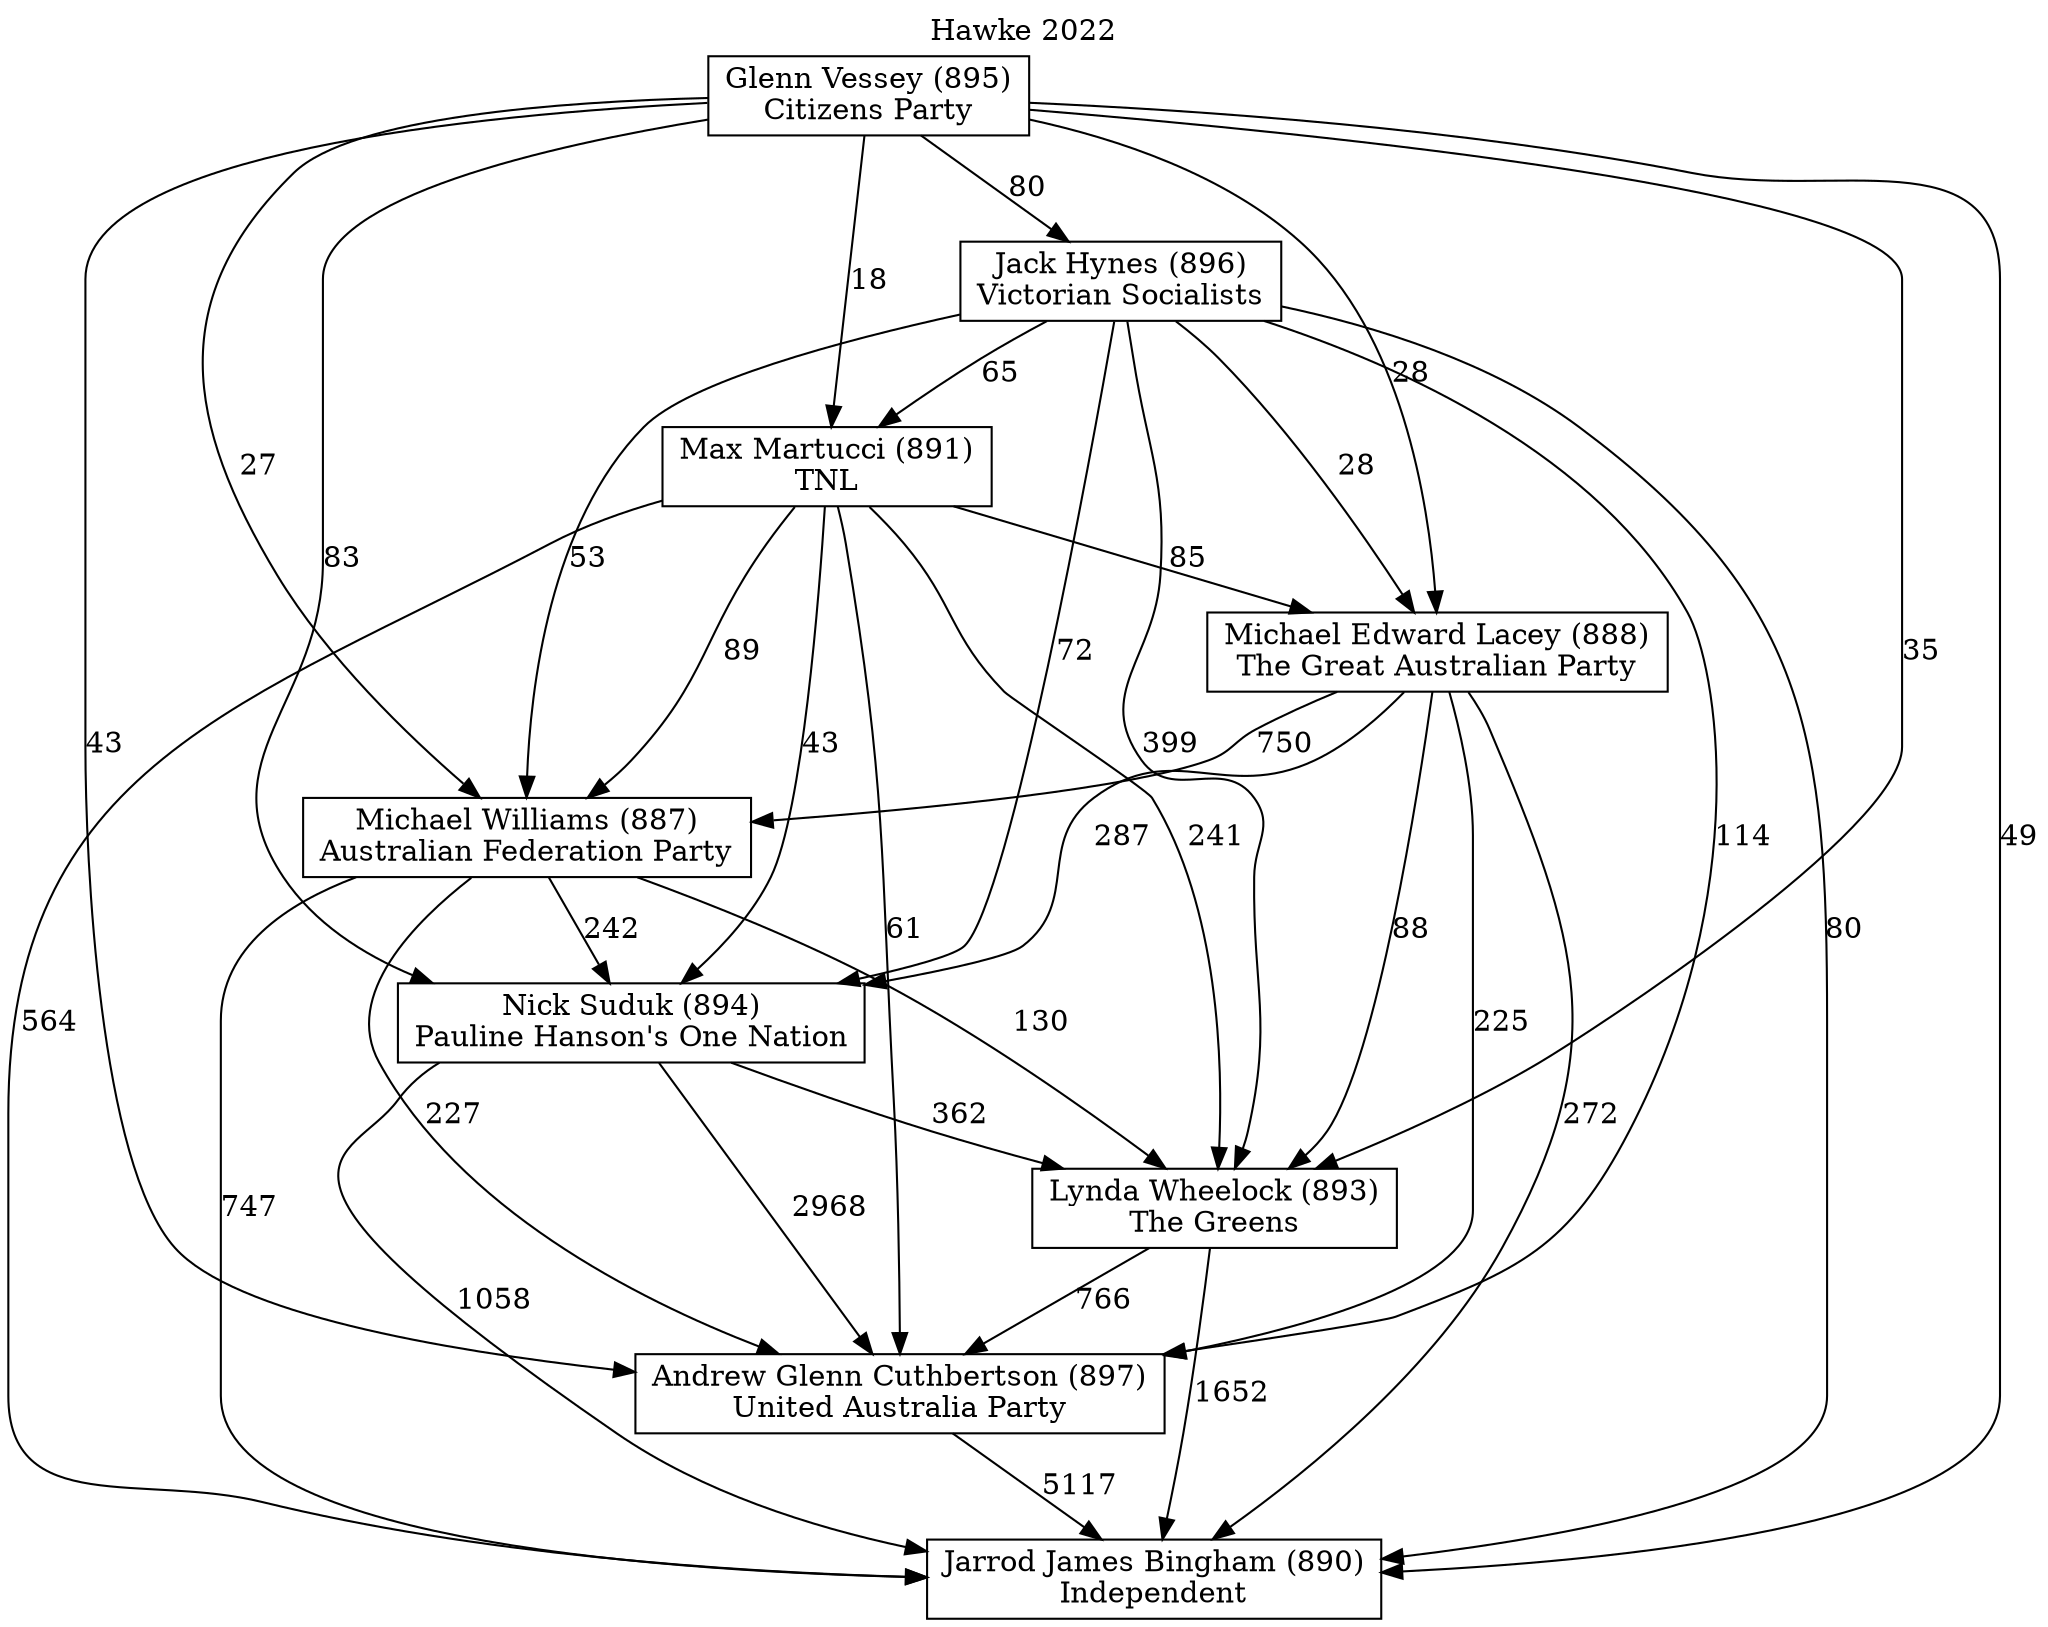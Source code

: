 // House preference flow
digraph "Jarrod James Bingham (890)_Hawke_2022" {
	graph [label="Hawke 2022" labelloc=t mclimit=10]
	node [shape=box]
	"Michael Williams (887)" [label="Michael Williams (887)
Australian Federation Party"]
	"Michael Edward Lacey (888)" [label="Michael Edward Lacey (888)
The Great Australian Party"]
	"Glenn Vessey (895)" [label="Glenn Vessey (895)
Citizens Party"]
	"Lynda Wheelock (893)" [label="Lynda Wheelock (893)
The Greens"]
	"Andrew Glenn Cuthbertson (897)" [label="Andrew Glenn Cuthbertson (897)
United Australia Party"]
	"Jack Hynes (896)" [label="Jack Hynes (896)
Victorian Socialists"]
	"Nick Suduk (894)" [label="Nick Suduk (894)
Pauline Hanson's One Nation"]
	"Max Martucci (891)" [label="Max Martucci (891)
TNL"]
	"Jarrod James Bingham (890)" [label="Jarrod James Bingham (890)
Independent"]
	"Jack Hynes (896)" -> "Nick Suduk (894)" [label=72]
	"Jack Hynes (896)" -> "Lynda Wheelock (893)" [label=399]
	"Michael Williams (887)" -> "Jarrod James Bingham (890)" [label=747]
	"Glenn Vessey (895)" -> "Jack Hynes (896)" [label=80]
	"Jack Hynes (896)" -> "Max Martucci (891)" [label=65]
	"Jack Hynes (896)" -> "Jarrod James Bingham (890)" [label=80]
	"Max Martucci (891)" -> "Michael Williams (887)" [label=89]
	"Glenn Vessey (895)" -> "Andrew Glenn Cuthbertson (897)" [label=43]
	"Max Martucci (891)" -> "Lynda Wheelock (893)" [label=241]
	"Max Martucci (891)" -> "Michael Edward Lacey (888)" [label=85]
	"Glenn Vessey (895)" -> "Max Martucci (891)" [label=18]
	"Michael Edward Lacey (888)" -> "Lynda Wheelock (893)" [label=88]
	"Glenn Vessey (895)" -> "Michael Edward Lacey (888)" [label=28]
	"Glenn Vessey (895)" -> "Michael Williams (887)" [label=27]
	"Jack Hynes (896)" -> "Michael Williams (887)" [label=53]
	"Jack Hynes (896)" -> "Michael Edward Lacey (888)" [label=28]
	"Nick Suduk (894)" -> "Andrew Glenn Cuthbertson (897)" [label=2968]
	"Glenn Vessey (895)" -> "Lynda Wheelock (893)" [label=35]
	"Michael Williams (887)" -> "Nick Suduk (894)" [label=242]
	"Michael Edward Lacey (888)" -> "Michael Williams (887)" [label=750]
	"Glenn Vessey (895)" -> "Jarrod James Bingham (890)" [label=49]
	"Nick Suduk (894)" -> "Lynda Wheelock (893)" [label=362]
	"Jack Hynes (896)" -> "Andrew Glenn Cuthbertson (897)" [label=114]
	"Michael Edward Lacey (888)" -> "Jarrod James Bingham (890)" [label=272]
	"Max Martucci (891)" -> "Nick Suduk (894)" [label=43]
	"Lynda Wheelock (893)" -> "Jarrod James Bingham (890)" [label=1652]
	"Lynda Wheelock (893)" -> "Andrew Glenn Cuthbertson (897)" [label=766]
	"Michael Edward Lacey (888)" -> "Andrew Glenn Cuthbertson (897)" [label=225]
	"Max Martucci (891)" -> "Jarrod James Bingham (890)" [label=564]
	"Michael Edward Lacey (888)" -> "Nick Suduk (894)" [label=287]
	"Nick Suduk (894)" -> "Jarrod James Bingham (890)" [label=1058]
	"Michael Williams (887)" -> "Lynda Wheelock (893)" [label=130]
	"Max Martucci (891)" -> "Andrew Glenn Cuthbertson (897)" [label=61]
	"Andrew Glenn Cuthbertson (897)" -> "Jarrod James Bingham (890)" [label=5117]
	"Michael Williams (887)" -> "Andrew Glenn Cuthbertson (897)" [label=227]
	"Glenn Vessey (895)" -> "Nick Suduk (894)" [label=83]
}

